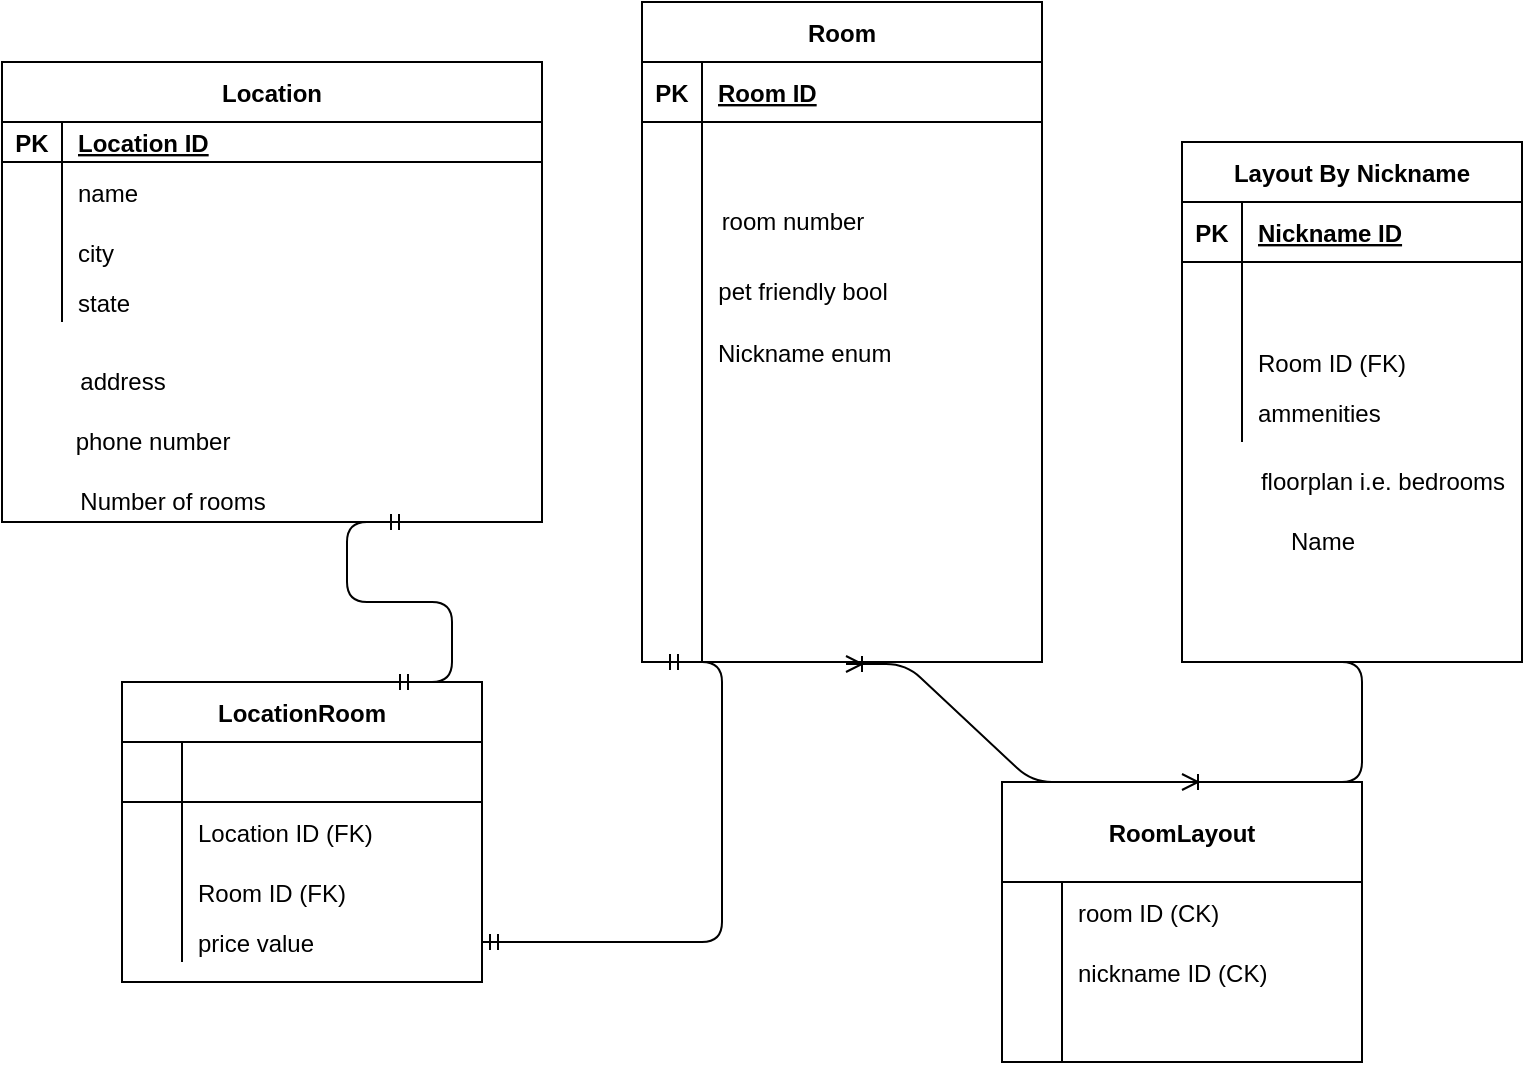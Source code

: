 <mxfile version="14.2.7" type="google"><diagram id="Ga12fAX70UhvS9s3Acm5" name="Page-1"><mxGraphModel dx="1038" dy="580" grid="1" gridSize="10" guides="1" tooltips="1" connect="1" arrows="1" fold="1" page="1" pageScale="1" pageWidth="850" pageHeight="1100" math="0" shadow="0"><root><mxCell id="0"/><mxCell id="1" parent="0"/><mxCell id="Va_D4DCWuf3rPhbD63Om-1" value="Location" style="shape=table;startSize=30;container=1;collapsible=1;childLayout=tableLayout;fixedRows=1;rowLines=0;fontStyle=1;align=center;resizeLast=1;" vertex="1" parent="1"><mxGeometry x="40" y="50" width="270" height="230" as="geometry"/></mxCell><mxCell id="Va_D4DCWuf3rPhbD63Om-2" value="" style="shape=partialRectangle;collapsible=0;dropTarget=0;pointerEvents=0;fillColor=none;top=0;left=0;bottom=1;right=0;points=[[0,0.5],[1,0.5]];portConstraint=eastwest;" vertex="1" parent="Va_D4DCWuf3rPhbD63Om-1"><mxGeometry y="30" width="270" height="20" as="geometry"/></mxCell><mxCell id="Va_D4DCWuf3rPhbD63Om-3" value="PK" style="shape=partialRectangle;connectable=0;fillColor=none;top=0;left=0;bottom=0;right=0;fontStyle=1;overflow=hidden;" vertex="1" parent="Va_D4DCWuf3rPhbD63Om-2"><mxGeometry width="30" height="20" as="geometry"/></mxCell><mxCell id="Va_D4DCWuf3rPhbD63Om-4" value="Location ID" style="shape=partialRectangle;connectable=0;fillColor=none;top=0;left=0;bottom=0;right=0;align=left;spacingLeft=6;fontStyle=5;overflow=hidden;" vertex="1" parent="Va_D4DCWuf3rPhbD63Om-2"><mxGeometry x="30" width="240" height="20" as="geometry"/></mxCell><mxCell id="Va_D4DCWuf3rPhbD63Om-5" value="" style="shape=partialRectangle;collapsible=0;dropTarget=0;pointerEvents=0;fillColor=none;top=0;left=0;bottom=0;right=0;points=[[0,0.5],[1,0.5]];portConstraint=eastwest;" vertex="1" parent="Va_D4DCWuf3rPhbD63Om-1"><mxGeometry y="50" width="270" height="30" as="geometry"/></mxCell><mxCell id="Va_D4DCWuf3rPhbD63Om-6" value="" style="shape=partialRectangle;connectable=0;fillColor=none;top=0;left=0;bottom=0;right=0;editable=1;overflow=hidden;" vertex="1" parent="Va_D4DCWuf3rPhbD63Om-5"><mxGeometry width="30" height="30" as="geometry"/></mxCell><mxCell id="Va_D4DCWuf3rPhbD63Om-7" value="name" style="shape=partialRectangle;connectable=0;fillColor=none;top=0;left=0;bottom=0;right=0;align=left;spacingLeft=6;overflow=hidden;" vertex="1" parent="Va_D4DCWuf3rPhbD63Om-5"><mxGeometry x="30" width="240" height="30" as="geometry"/></mxCell><mxCell id="Va_D4DCWuf3rPhbD63Om-8" value="" style="shape=partialRectangle;collapsible=0;dropTarget=0;pointerEvents=0;fillColor=none;top=0;left=0;bottom=0;right=0;points=[[0,0.5],[1,0.5]];portConstraint=eastwest;" vertex="1" parent="Va_D4DCWuf3rPhbD63Om-1"><mxGeometry y="80" width="270" height="30" as="geometry"/></mxCell><mxCell id="Va_D4DCWuf3rPhbD63Om-9" value="" style="shape=partialRectangle;connectable=0;fillColor=none;top=0;left=0;bottom=0;right=0;editable=1;overflow=hidden;" vertex="1" parent="Va_D4DCWuf3rPhbD63Om-8"><mxGeometry width="30" height="30" as="geometry"/></mxCell><mxCell id="Va_D4DCWuf3rPhbD63Om-10" value="city" style="shape=partialRectangle;connectable=0;fillColor=none;top=0;left=0;bottom=0;right=0;align=left;spacingLeft=6;overflow=hidden;" vertex="1" parent="Va_D4DCWuf3rPhbD63Om-8"><mxGeometry x="30" width="240" height="30" as="geometry"/></mxCell><mxCell id="Va_D4DCWuf3rPhbD63Om-11" value="" style="shape=partialRectangle;collapsible=0;dropTarget=0;pointerEvents=0;fillColor=none;top=0;left=0;bottom=0;right=0;points=[[0,0.5],[1,0.5]];portConstraint=eastwest;" vertex="1" parent="Va_D4DCWuf3rPhbD63Om-1"><mxGeometry y="110" width="270" height="20" as="geometry"/></mxCell><mxCell id="Va_D4DCWuf3rPhbD63Om-12" value="" style="shape=partialRectangle;connectable=0;fillColor=none;top=0;left=0;bottom=0;right=0;editable=1;overflow=hidden;" vertex="1" parent="Va_D4DCWuf3rPhbD63Om-11"><mxGeometry width="30" height="20" as="geometry"/></mxCell><mxCell id="Va_D4DCWuf3rPhbD63Om-13" value="state" style="shape=partialRectangle;connectable=0;fillColor=none;top=0;left=0;bottom=0;right=0;align=left;spacingLeft=6;overflow=hidden;" vertex="1" parent="Va_D4DCWuf3rPhbD63Om-11"><mxGeometry x="30" width="240" height="20" as="geometry"/></mxCell><mxCell id="Va_D4DCWuf3rPhbD63Om-14" value="address" style="text;html=1;align=center;verticalAlign=middle;resizable=0;points=[];autosize=1;" vertex="1" parent="1"><mxGeometry x="70" y="200" width="60" height="20" as="geometry"/></mxCell><mxCell id="Va_D4DCWuf3rPhbD63Om-15" value="phone number" style="text;html=1;align=center;verticalAlign=middle;resizable=0;points=[];autosize=1;" vertex="1" parent="1"><mxGeometry x="70" y="230" width="90" height="20" as="geometry"/></mxCell><mxCell id="Va_D4DCWuf3rPhbD63Om-16" value="Room" style="shape=table;startSize=30;container=1;collapsible=1;childLayout=tableLayout;fixedRows=1;rowLines=0;fontStyle=1;align=center;resizeLast=1;" vertex="1" parent="1"><mxGeometry x="360" y="20" width="200" height="330" as="geometry"/></mxCell><mxCell id="Va_D4DCWuf3rPhbD63Om-17" value="" style="shape=partialRectangle;collapsible=0;dropTarget=0;pointerEvents=0;fillColor=none;top=0;left=0;bottom=1;right=0;points=[[0,0.5],[1,0.5]];portConstraint=eastwest;" vertex="1" parent="Va_D4DCWuf3rPhbD63Om-16"><mxGeometry y="30" width="200" height="30" as="geometry"/></mxCell><mxCell id="Va_D4DCWuf3rPhbD63Om-18" value="PK" style="shape=partialRectangle;connectable=0;fillColor=none;top=0;left=0;bottom=0;right=0;fontStyle=1;overflow=hidden;" vertex="1" parent="Va_D4DCWuf3rPhbD63Om-17"><mxGeometry width="30" height="30" as="geometry"/></mxCell><mxCell id="Va_D4DCWuf3rPhbD63Om-19" value="Room ID" style="shape=partialRectangle;connectable=0;fillColor=none;top=0;left=0;bottom=0;right=0;align=left;spacingLeft=6;fontStyle=5;overflow=hidden;" vertex="1" parent="Va_D4DCWuf3rPhbD63Om-17"><mxGeometry x="30" width="170" height="30" as="geometry"/></mxCell><mxCell id="Va_D4DCWuf3rPhbD63Om-20" value="" style="shape=partialRectangle;collapsible=0;dropTarget=0;pointerEvents=0;fillColor=none;top=0;left=0;bottom=0;right=0;points=[[0,0.5],[1,0.5]];portConstraint=eastwest;" vertex="1" parent="Va_D4DCWuf3rPhbD63Om-16"><mxGeometry y="60" width="200" height="230" as="geometry"/></mxCell><mxCell id="Va_D4DCWuf3rPhbD63Om-21" value="" style="shape=partialRectangle;connectable=0;fillColor=none;top=0;left=0;bottom=0;right=0;editable=1;overflow=hidden;" vertex="1" parent="Va_D4DCWuf3rPhbD63Om-20"><mxGeometry width="30" height="230" as="geometry"/></mxCell><mxCell id="Va_D4DCWuf3rPhbD63Om-22" value="Nickname enum" style="shape=partialRectangle;connectable=0;fillColor=none;top=0;left=0;bottom=0;right=0;align=left;spacingLeft=6;overflow=hidden;" vertex="1" parent="Va_D4DCWuf3rPhbD63Om-20"><mxGeometry x="30" width="170" height="230" as="geometry"/></mxCell><mxCell id="Va_D4DCWuf3rPhbD63Om-23" value="" style="shape=partialRectangle;collapsible=0;dropTarget=0;pointerEvents=0;fillColor=none;top=0;left=0;bottom=0;right=0;points=[[0,0.5],[1,0.5]];portConstraint=eastwest;" vertex="1" parent="Va_D4DCWuf3rPhbD63Om-16"><mxGeometry y="290" width="200" height="20" as="geometry"/></mxCell><mxCell id="Va_D4DCWuf3rPhbD63Om-24" value="" style="shape=partialRectangle;connectable=0;fillColor=none;top=0;left=0;bottom=0;right=0;editable=1;overflow=hidden;" vertex="1" parent="Va_D4DCWuf3rPhbD63Om-23"><mxGeometry width="30" height="20" as="geometry"/></mxCell><mxCell id="Va_D4DCWuf3rPhbD63Om-25" value="" style="shape=partialRectangle;connectable=0;fillColor=none;top=0;left=0;bottom=0;right=0;align=left;spacingLeft=6;overflow=hidden;" vertex="1" parent="Va_D4DCWuf3rPhbD63Om-23"><mxGeometry x="30" width="170" height="20" as="geometry"/></mxCell><mxCell id="Va_D4DCWuf3rPhbD63Om-26" value="" style="shape=partialRectangle;collapsible=0;dropTarget=0;pointerEvents=0;fillColor=none;top=0;left=0;bottom=0;right=0;points=[[0,0.5],[1,0.5]];portConstraint=eastwest;" vertex="1" parent="Va_D4DCWuf3rPhbD63Om-16"><mxGeometry y="310" width="200" height="20" as="geometry"/></mxCell><mxCell id="Va_D4DCWuf3rPhbD63Om-27" value="" style="shape=partialRectangle;connectable=0;fillColor=none;top=0;left=0;bottom=0;right=0;editable=1;overflow=hidden;" vertex="1" parent="Va_D4DCWuf3rPhbD63Om-26"><mxGeometry width="30" height="20" as="geometry"/></mxCell><mxCell id="Va_D4DCWuf3rPhbD63Om-28" value="" style="shape=partialRectangle;connectable=0;fillColor=none;top=0;left=0;bottom=0;right=0;align=left;spacingLeft=6;overflow=hidden;" vertex="1" parent="Va_D4DCWuf3rPhbD63Om-26"><mxGeometry x="30" width="170" height="20" as="geometry"/></mxCell><mxCell id="Va_D4DCWuf3rPhbD63Om-30" value="room number" style="text;html=1;align=center;verticalAlign=middle;resizable=0;points=[];autosize=1;" vertex="1" parent="1"><mxGeometry x="390" y="120" width="90" height="20" as="geometry"/></mxCell><mxCell id="Va_D4DCWuf3rPhbD63Om-31" value="pet friendly bool" style="text;html=1;align=center;verticalAlign=middle;resizable=0;points=[];autosize=1;" vertex="1" parent="1"><mxGeometry x="390" y="155" width="100" height="20" as="geometry"/></mxCell><mxCell id="Va_D4DCWuf3rPhbD63Om-33" value="Number of rooms" style="text;html=1;align=center;verticalAlign=middle;resizable=0;points=[];autosize=1;" vertex="1" parent="1"><mxGeometry x="70" y="260" width="110" height="20" as="geometry"/></mxCell><mxCell id="Va_D4DCWuf3rPhbD63Om-52" value="Layout By Nickname" style="shape=table;startSize=30;container=1;collapsible=1;childLayout=tableLayout;fixedRows=1;rowLines=0;fontStyle=1;align=center;resizeLast=1;" vertex="1" parent="1"><mxGeometry x="630" y="90" width="170" height="260" as="geometry"/></mxCell><mxCell id="Va_D4DCWuf3rPhbD63Om-53" value="" style="shape=partialRectangle;collapsible=0;dropTarget=0;pointerEvents=0;fillColor=none;top=0;left=0;bottom=1;right=0;points=[[0,0.5],[1,0.5]];portConstraint=eastwest;" vertex="1" parent="Va_D4DCWuf3rPhbD63Om-52"><mxGeometry y="30" width="170" height="30" as="geometry"/></mxCell><mxCell id="Va_D4DCWuf3rPhbD63Om-54" value="PK" style="shape=partialRectangle;connectable=0;fillColor=none;top=0;left=0;bottom=0;right=0;fontStyle=1;overflow=hidden;" vertex="1" parent="Va_D4DCWuf3rPhbD63Om-53"><mxGeometry width="30" height="30" as="geometry"/></mxCell><mxCell id="Va_D4DCWuf3rPhbD63Om-55" value="Nickname ID" style="shape=partialRectangle;connectable=0;fillColor=none;top=0;left=0;bottom=0;right=0;align=left;spacingLeft=6;fontStyle=5;overflow=hidden;" vertex="1" parent="Va_D4DCWuf3rPhbD63Om-53"><mxGeometry x="30" width="140" height="30" as="geometry"/></mxCell><mxCell id="Va_D4DCWuf3rPhbD63Om-56" value="" style="shape=partialRectangle;collapsible=0;dropTarget=0;pointerEvents=0;fillColor=none;top=0;left=0;bottom=0;right=0;points=[[0,0.5],[1,0.5]];portConstraint=eastwest;" vertex="1" parent="Va_D4DCWuf3rPhbD63Om-52"><mxGeometry y="60" width="170" height="40" as="geometry"/></mxCell><mxCell id="Va_D4DCWuf3rPhbD63Om-57" value="" style="shape=partialRectangle;connectable=0;fillColor=none;top=0;left=0;bottom=0;right=0;editable=1;overflow=hidden;" vertex="1" parent="Va_D4DCWuf3rPhbD63Om-56"><mxGeometry width="30" height="40" as="geometry"/></mxCell><mxCell id="Va_D4DCWuf3rPhbD63Om-58" value="" style="shape=partialRectangle;connectable=0;fillColor=none;top=0;left=0;bottom=0;right=0;align=left;spacingLeft=6;overflow=hidden;" vertex="1" parent="Va_D4DCWuf3rPhbD63Om-56"><mxGeometry x="30" width="140" height="40" as="geometry"/></mxCell><mxCell id="Va_D4DCWuf3rPhbD63Om-59" value="" style="shape=partialRectangle;collapsible=0;dropTarget=0;pointerEvents=0;fillColor=none;top=0;left=0;bottom=0;right=0;points=[[0,0.5],[1,0.5]];portConstraint=eastwest;" vertex="1" parent="Va_D4DCWuf3rPhbD63Om-52"><mxGeometry y="100" width="170" height="20" as="geometry"/></mxCell><mxCell id="Va_D4DCWuf3rPhbD63Om-60" value="" style="shape=partialRectangle;connectable=0;fillColor=none;top=0;left=0;bottom=0;right=0;editable=1;overflow=hidden;" vertex="1" parent="Va_D4DCWuf3rPhbD63Om-59"><mxGeometry width="30" height="20" as="geometry"/></mxCell><mxCell id="Va_D4DCWuf3rPhbD63Om-61" value="Room ID (FK)" style="shape=partialRectangle;connectable=0;fillColor=none;top=0;left=0;bottom=0;right=0;align=left;spacingLeft=6;overflow=hidden;" vertex="1" parent="Va_D4DCWuf3rPhbD63Om-59"><mxGeometry x="30" width="140" height="20" as="geometry"/></mxCell><mxCell id="Va_D4DCWuf3rPhbD63Om-62" value="" style="shape=partialRectangle;collapsible=0;dropTarget=0;pointerEvents=0;fillColor=none;top=0;left=0;bottom=0;right=0;points=[[0,0.5],[1,0.5]];portConstraint=eastwest;" vertex="1" parent="Va_D4DCWuf3rPhbD63Om-52"><mxGeometry y="120" width="170" height="30" as="geometry"/></mxCell><mxCell id="Va_D4DCWuf3rPhbD63Om-63" value="" style="shape=partialRectangle;connectable=0;fillColor=none;top=0;left=0;bottom=0;right=0;editable=1;overflow=hidden;" vertex="1" parent="Va_D4DCWuf3rPhbD63Om-62"><mxGeometry width="30" height="30" as="geometry"/></mxCell><mxCell id="Va_D4DCWuf3rPhbD63Om-64" value="ammenities " style="shape=partialRectangle;connectable=0;fillColor=none;top=0;left=0;bottom=0;right=0;align=left;spacingLeft=6;overflow=hidden;" vertex="1" parent="Va_D4DCWuf3rPhbD63Om-62"><mxGeometry x="30" width="140" height="30" as="geometry"/></mxCell><mxCell id="Va_D4DCWuf3rPhbD63Om-66" value="floorplan i.e. bedrooms" style="text;html=1;align=center;verticalAlign=middle;resizable=0;points=[];autosize=1;" vertex="1" parent="1"><mxGeometry x="660" y="250" width="140" height="20" as="geometry"/></mxCell><mxCell id="Va_D4DCWuf3rPhbD63Om-67" value="LocationRoom" style="shape=table;startSize=30;container=1;collapsible=1;childLayout=tableLayout;fixedRows=1;rowLines=0;fontStyle=1;align=center;resizeLast=1;" vertex="1" parent="1"><mxGeometry x="100" y="360" width="180" height="150" as="geometry"/></mxCell><mxCell id="Va_D4DCWuf3rPhbD63Om-68" value="" style="shape=partialRectangle;collapsible=0;dropTarget=0;pointerEvents=0;fillColor=none;top=0;left=0;bottom=1;right=0;points=[[0,0.5],[1,0.5]];portConstraint=eastwest;" vertex="1" parent="Va_D4DCWuf3rPhbD63Om-67"><mxGeometry y="30" width="180" height="30" as="geometry"/></mxCell><mxCell id="Va_D4DCWuf3rPhbD63Om-69" value="" style="shape=partialRectangle;connectable=0;fillColor=none;top=0;left=0;bottom=0;right=0;fontStyle=1;overflow=hidden;" vertex="1" parent="Va_D4DCWuf3rPhbD63Om-68"><mxGeometry width="30" height="30" as="geometry"/></mxCell><mxCell id="Va_D4DCWuf3rPhbD63Om-70" value="" style="shape=partialRectangle;connectable=0;fillColor=none;top=0;left=0;bottom=0;right=0;align=left;spacingLeft=6;fontStyle=5;overflow=hidden;" vertex="1" parent="Va_D4DCWuf3rPhbD63Om-68"><mxGeometry x="30" width="150" height="30" as="geometry"/></mxCell><mxCell id="Va_D4DCWuf3rPhbD63Om-71" value="" style="shape=partialRectangle;collapsible=0;dropTarget=0;pointerEvents=0;fillColor=none;top=0;left=0;bottom=0;right=0;points=[[0,0.5],[1,0.5]];portConstraint=eastwest;" vertex="1" parent="Va_D4DCWuf3rPhbD63Om-67"><mxGeometry y="60" width="180" height="30" as="geometry"/></mxCell><mxCell id="Va_D4DCWuf3rPhbD63Om-72" value="" style="shape=partialRectangle;connectable=0;fillColor=none;top=0;left=0;bottom=0;right=0;editable=1;overflow=hidden;" vertex="1" parent="Va_D4DCWuf3rPhbD63Om-71"><mxGeometry width="30" height="30" as="geometry"/></mxCell><mxCell id="Va_D4DCWuf3rPhbD63Om-73" value="Location ID (FK)" style="shape=partialRectangle;connectable=0;fillColor=none;top=0;left=0;bottom=0;right=0;align=left;spacingLeft=6;overflow=hidden;" vertex="1" parent="Va_D4DCWuf3rPhbD63Om-71"><mxGeometry x="30" width="150" height="30" as="geometry"/></mxCell><mxCell id="Va_D4DCWuf3rPhbD63Om-74" value="" style="shape=partialRectangle;collapsible=0;dropTarget=0;pointerEvents=0;fillColor=none;top=0;left=0;bottom=0;right=0;points=[[0,0.5],[1,0.5]];portConstraint=eastwest;" vertex="1" parent="Va_D4DCWuf3rPhbD63Om-67"><mxGeometry y="90" width="180" height="30" as="geometry"/></mxCell><mxCell id="Va_D4DCWuf3rPhbD63Om-75" value="" style="shape=partialRectangle;connectable=0;fillColor=none;top=0;left=0;bottom=0;right=0;editable=1;overflow=hidden;" vertex="1" parent="Va_D4DCWuf3rPhbD63Om-74"><mxGeometry width="30" height="30" as="geometry"/></mxCell><mxCell id="Va_D4DCWuf3rPhbD63Om-76" value="Room ID (FK)" style="shape=partialRectangle;connectable=0;fillColor=none;top=0;left=0;bottom=0;right=0;align=left;spacingLeft=6;overflow=hidden;" vertex="1" parent="Va_D4DCWuf3rPhbD63Om-74"><mxGeometry x="30" width="150" height="30" as="geometry"/></mxCell><mxCell id="Va_D4DCWuf3rPhbD63Om-77" value="" style="shape=partialRectangle;collapsible=0;dropTarget=0;pointerEvents=0;fillColor=none;top=0;left=0;bottom=0;right=0;points=[[0,0.5],[1,0.5]];portConstraint=eastwest;" vertex="1" parent="Va_D4DCWuf3rPhbD63Om-67"><mxGeometry y="120" width="180" height="20" as="geometry"/></mxCell><mxCell id="Va_D4DCWuf3rPhbD63Om-78" value="" style="shape=partialRectangle;connectable=0;fillColor=none;top=0;left=0;bottom=0;right=0;editable=1;overflow=hidden;" vertex="1" parent="Va_D4DCWuf3rPhbD63Om-77"><mxGeometry width="30" height="20" as="geometry"/></mxCell><mxCell id="Va_D4DCWuf3rPhbD63Om-79" value="price value" style="shape=partialRectangle;connectable=0;fillColor=none;top=0;left=0;bottom=0;right=0;align=left;spacingLeft=6;overflow=hidden;" vertex="1" parent="Va_D4DCWuf3rPhbD63Om-77"><mxGeometry x="30" width="150" height="20" as="geometry"/></mxCell><mxCell id="Va_D4DCWuf3rPhbD63Om-86" value="" style="edgeStyle=entityRelationEdgeStyle;fontSize=12;html=1;endArrow=ERmandOne;startArrow=ERmandOne;" edge="1" parent="1" target="Va_D4DCWuf3rPhbD63Om-77"><mxGeometry width="100" height="100" relative="1" as="geometry"><mxPoint x="370" y="350" as="sourcePoint"/><mxPoint x="470" y="250" as="targetPoint"/></mxGeometry></mxCell><mxCell id="Va_D4DCWuf3rPhbD63Om-87" value="" style="edgeStyle=entityRelationEdgeStyle;fontSize=12;html=1;endArrow=ERmandOne;startArrow=ERmandOne;exitX=0.75;exitY=1;exitDx=0;exitDy=0;entryX=0.75;entryY=0;entryDx=0;entryDy=0;" edge="1" parent="1" source="Va_D4DCWuf3rPhbD63Om-1" target="Va_D4DCWuf3rPhbD63Om-67"><mxGeometry width="100" height="100" relative="1" as="geometry"><mxPoint x="370" y="350" as="sourcePoint"/><mxPoint x="470" y="250" as="targetPoint"/></mxGeometry></mxCell><mxCell id="Va_D4DCWuf3rPhbD63Om-89" value="Name" style="text;html=1;align=center;verticalAlign=middle;resizable=0;points=[];autosize=1;" vertex="1" parent="1"><mxGeometry x="675" y="280" width="50" height="20" as="geometry"/></mxCell><mxCell id="Va_D4DCWuf3rPhbD63Om-90" value="RoomLayout" style="shape=table;startSize=50;container=1;collapsible=1;childLayout=tableLayout;fixedRows=1;rowLines=0;fontStyle=1;align=center;resizeLast=1;" vertex="1" parent="1"><mxGeometry x="540" y="410" width="180" height="140" as="geometry"><mxRectangle x="540" y="400" width="60" height="30" as="alternateBounds"/></mxGeometry></mxCell><mxCell id="Va_D4DCWuf3rPhbD63Om-94" value="" style="shape=partialRectangle;collapsible=0;dropTarget=0;pointerEvents=0;fillColor=none;top=0;left=0;bottom=0;right=0;points=[[0,0.5],[1,0.5]];portConstraint=eastwest;" vertex="1" parent="Va_D4DCWuf3rPhbD63Om-90"><mxGeometry y="50" width="180" height="30" as="geometry"/></mxCell><mxCell id="Va_D4DCWuf3rPhbD63Om-95" value="" style="shape=partialRectangle;connectable=0;fillColor=none;top=0;left=0;bottom=0;right=0;editable=1;overflow=hidden;" vertex="1" parent="Va_D4DCWuf3rPhbD63Om-94"><mxGeometry width="30" height="30" as="geometry"/></mxCell><mxCell id="Va_D4DCWuf3rPhbD63Om-96" value="room ID (CK)" style="shape=partialRectangle;connectable=0;fillColor=none;top=0;left=0;bottom=0;right=0;align=left;spacingLeft=6;overflow=hidden;" vertex="1" parent="Va_D4DCWuf3rPhbD63Om-94"><mxGeometry x="30" width="150" height="30" as="geometry"/></mxCell><mxCell id="Va_D4DCWuf3rPhbD63Om-97" value="" style="shape=partialRectangle;collapsible=0;dropTarget=0;pointerEvents=0;fillColor=none;top=0;left=0;bottom=0;right=0;points=[[0,0.5],[1,0.5]];portConstraint=eastwest;" vertex="1" parent="Va_D4DCWuf3rPhbD63Om-90"><mxGeometry y="80" width="180" height="30" as="geometry"/></mxCell><mxCell id="Va_D4DCWuf3rPhbD63Om-98" value="" style="shape=partialRectangle;connectable=0;fillColor=none;top=0;left=0;bottom=0;right=0;editable=1;overflow=hidden;" vertex="1" parent="Va_D4DCWuf3rPhbD63Om-97"><mxGeometry width="30" height="30" as="geometry"/></mxCell><mxCell id="Va_D4DCWuf3rPhbD63Om-99" value="nickname ID (CK)" style="shape=partialRectangle;connectable=0;fillColor=none;top=0;left=0;bottom=0;right=0;align=left;spacingLeft=6;overflow=hidden;" vertex="1" parent="Va_D4DCWuf3rPhbD63Om-97"><mxGeometry x="30" width="150" height="30" as="geometry"/></mxCell><mxCell id="Va_D4DCWuf3rPhbD63Om-100" value="" style="shape=partialRectangle;collapsible=0;dropTarget=0;pointerEvents=0;fillColor=none;top=0;left=0;bottom=0;right=0;points=[[0,0.5],[1,0.5]];portConstraint=eastwest;" vertex="1" parent="Va_D4DCWuf3rPhbD63Om-90"><mxGeometry y="110" width="180" height="30" as="geometry"/></mxCell><mxCell id="Va_D4DCWuf3rPhbD63Om-101" value="" style="shape=partialRectangle;connectable=0;fillColor=none;top=0;left=0;bottom=0;right=0;editable=1;overflow=hidden;" vertex="1" parent="Va_D4DCWuf3rPhbD63Om-100"><mxGeometry width="30" height="30" as="geometry"/></mxCell><mxCell id="Va_D4DCWuf3rPhbD63Om-102" value="" style="shape=partialRectangle;connectable=0;fillColor=none;top=0;left=0;bottom=0;right=0;align=left;spacingLeft=6;overflow=hidden;" vertex="1" parent="Va_D4DCWuf3rPhbD63Om-100"><mxGeometry x="30" width="150" height="30" as="geometry"/></mxCell><mxCell id="Va_D4DCWuf3rPhbD63Om-104" value="" style="edgeStyle=entityRelationEdgeStyle;fontSize=12;html=1;endArrow=ERoneToMany;entryX=0.5;entryY=0;entryDx=0;entryDy=0;" edge="1" parent="1" target="Va_D4DCWuf3rPhbD63Om-90"><mxGeometry width="100" height="100" relative="1" as="geometry"><mxPoint x="690" y="350" as="sourcePoint"/><mxPoint x="790" y="250" as="targetPoint"/></mxGeometry></mxCell><mxCell id="Va_D4DCWuf3rPhbD63Om-105" value="" style="edgeStyle=entityRelationEdgeStyle;fontSize=12;html=1;endArrow=ERoneToMany;exitX=0.25;exitY=0;exitDx=0;exitDy=0;entryX=0.51;entryY=1.05;entryDx=0;entryDy=0;entryPerimeter=0;" edge="1" parent="1" source="Va_D4DCWuf3rPhbD63Om-90" target="Va_D4DCWuf3rPhbD63Om-26"><mxGeometry width="100" height="100" relative="1" as="geometry"><mxPoint x="510" y="505" as="sourcePoint"/><mxPoint x="480" y="370" as="targetPoint"/></mxGeometry></mxCell></root></mxGraphModel></diagram></mxfile>